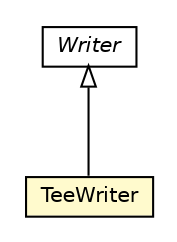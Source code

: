 #!/usr/local/bin/dot
#
# Class diagram 
# Generated by UMLGraph version 5.1 (http://www.umlgraph.org/)
#

digraph G {
	edge [fontname="Helvetica",fontsize=10,labelfontname="Helvetica",labelfontsize=10];
	node [fontname="Helvetica",fontsize=10,shape=plaintext];
	nodesep=0.25;
	ranksep=0.5;
	// com.gc.iotools.stream.writer.TeeWriter
	c1453 [label=<<table title="com.gc.iotools.stream.writer.TeeWriter" border="0" cellborder="1" cellspacing="0" cellpadding="2" port="p" bgcolor="lemonChiffon" href="./TeeWriter.html">
		<tr><td><table border="0" cellspacing="0" cellpadding="1">
<tr><td align="center" balign="center"> TeeWriter </td></tr>
		</table></td></tr>
		</table>>, fontname="Helvetica", fontcolor="black", fontsize=10.0];
	//com.gc.iotools.stream.writer.TeeWriter extends java.io.Writer
	c1465:p -> c1453:p [dir=back,arrowtail=empty];
	// java.io.Writer
	c1465 [label=<<table title="java.io.Writer" border="0" cellborder="1" cellspacing="0" cellpadding="2" port="p" href="http://java.sun.com/j2se/1.5.0/docs/api/java/io/Writer.html">
		<tr><td><table border="0" cellspacing="0" cellpadding="1">
<tr><td align="center" balign="center"><font face="Helvetica-Oblique"> Writer </font></td></tr>
		</table></td></tr>
		</table>>, fontname="Helvetica", fontcolor="black", fontsize=10.0];
}

